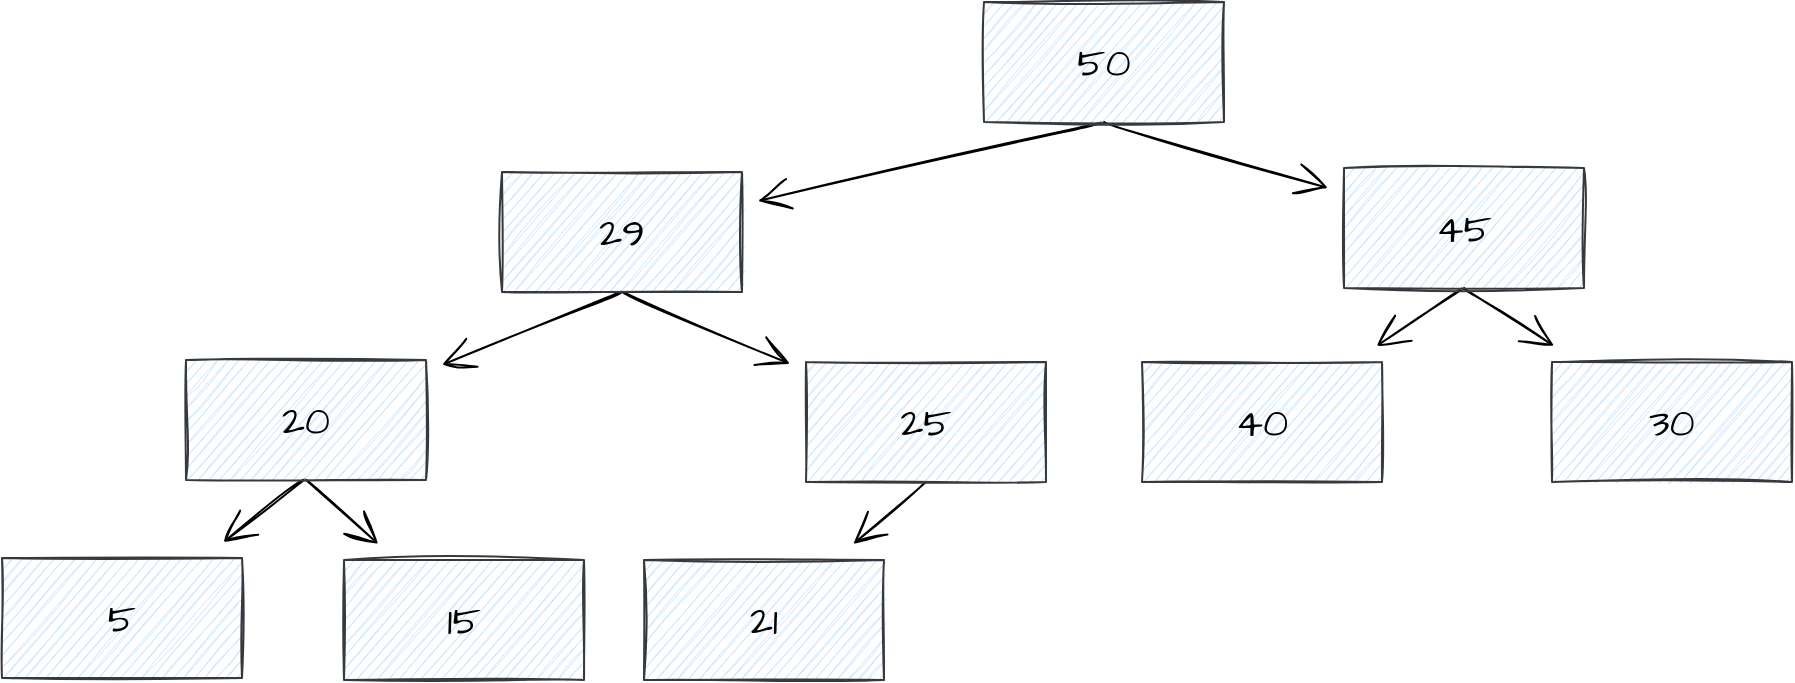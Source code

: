 <mxfile version="15.8.8" type="github">
  <diagram id="w47UxYp4E5OJKgiS-P41" name="Page-1">
    <mxGraphModel dx="1652" dy="924" grid="0" gridSize="10" guides="1" tooltips="1" connect="1" arrows="1" fold="1" page="0" pageScale="1" pageWidth="850" pageHeight="1100" math="0" shadow="0">
      <root>
        <mxCell id="0" />
        <mxCell id="1" parent="0" />
        <mxCell id="gvUc9Otj5M6oI9_e2Gob-3" style="edgeStyle=none;curved=1;rounded=0;sketch=1;hachureGap=4;orthogonalLoop=1;jettySize=auto;html=1;exitX=0.5;exitY=1;exitDx=0;exitDy=0;fontFamily=Architects Daughter;fontSource=https%3A%2F%2Ffonts.googleapis.com%2Fcss%3Ffamily%3DArchitects%2BDaughter;fontSize=16;endArrow=open;startSize=14;endSize=14;sourcePerimeterSpacing=8;targetPerimeterSpacing=8;" edge="1" parent="1" source="gvUc9Otj5M6oI9_e2Gob-1" target="gvUc9Otj5M6oI9_e2Gob-2">
          <mxGeometry relative="1" as="geometry" />
        </mxCell>
        <mxCell id="gvUc9Otj5M6oI9_e2Gob-5" style="edgeStyle=none;curved=1;rounded=0;sketch=1;hachureGap=4;orthogonalLoop=1;jettySize=auto;html=1;exitX=0.5;exitY=1;exitDx=0;exitDy=0;fontFamily=Architects Daughter;fontSource=https%3A%2F%2Ffonts.googleapis.com%2Fcss%3Ffamily%3DArchitects%2BDaughter;fontSize=16;endArrow=open;startSize=14;endSize=14;sourcePerimeterSpacing=8;targetPerimeterSpacing=8;" edge="1" parent="1" source="gvUc9Otj5M6oI9_e2Gob-1" target="gvUc9Otj5M6oI9_e2Gob-4">
          <mxGeometry relative="1" as="geometry" />
        </mxCell>
        <mxCell id="gvUc9Otj5M6oI9_e2Gob-1" value="50" style="rounded=0;whiteSpace=wrap;html=1;sketch=1;hachureGap=4;fontFamily=Architects Daughter;fontSource=https%3A%2F%2Ffonts.googleapis.com%2Fcss%3Ffamily%3DArchitects%2BDaughter;fontSize=20;fillColor=#cce5ff;strokeColor=#36393d;" vertex="1" parent="1">
          <mxGeometry x="202" y="-18" width="120" height="60" as="geometry" />
        </mxCell>
        <mxCell id="gvUc9Otj5M6oI9_e2Gob-11" style="edgeStyle=none;curved=1;rounded=0;sketch=1;hachureGap=4;orthogonalLoop=1;jettySize=auto;html=1;exitX=0.5;exitY=1;exitDx=0;exitDy=0;fontFamily=Architects Daughter;fontSource=https%3A%2F%2Ffonts.googleapis.com%2Fcss%3Ffamily%3DArchitects%2BDaughter;fontSize=16;endArrow=open;startSize=14;endSize=14;sourcePerimeterSpacing=8;targetPerimeterSpacing=8;" edge="1" parent="1" source="gvUc9Otj5M6oI9_e2Gob-2" target="gvUc9Otj5M6oI9_e2Gob-10">
          <mxGeometry relative="1" as="geometry" />
        </mxCell>
        <mxCell id="gvUc9Otj5M6oI9_e2Gob-13" style="edgeStyle=none;curved=1;rounded=0;sketch=1;hachureGap=4;orthogonalLoop=1;jettySize=auto;html=1;exitX=0.5;exitY=1;exitDx=0;exitDy=0;fontFamily=Architects Daughter;fontSource=https%3A%2F%2Ffonts.googleapis.com%2Fcss%3Ffamily%3DArchitects%2BDaughter;fontSize=16;endArrow=open;startSize=14;endSize=14;sourcePerimeterSpacing=8;targetPerimeterSpacing=8;" edge="1" parent="1" source="gvUc9Otj5M6oI9_e2Gob-2" target="gvUc9Otj5M6oI9_e2Gob-12">
          <mxGeometry relative="1" as="geometry" />
        </mxCell>
        <mxCell id="gvUc9Otj5M6oI9_e2Gob-2" value="29" style="rounded=0;whiteSpace=wrap;html=1;sketch=1;hachureGap=4;fontFamily=Architects Daughter;fontSource=https%3A%2F%2Ffonts.googleapis.com%2Fcss%3Ffamily%3DArchitects%2BDaughter;fontSize=20;fillColor=#cce5ff;strokeColor=#36393d;" vertex="1" parent="1">
          <mxGeometry x="-39" y="67" width="120" height="60" as="geometry" />
        </mxCell>
        <mxCell id="gvUc9Otj5M6oI9_e2Gob-7" style="edgeStyle=none;curved=1;rounded=0;sketch=1;hachureGap=4;orthogonalLoop=1;jettySize=auto;html=1;exitX=0.5;exitY=1;exitDx=0;exitDy=0;fontFamily=Architects Daughter;fontSource=https%3A%2F%2Ffonts.googleapis.com%2Fcss%3Ffamily%3DArchitects%2BDaughter;fontSize=16;endArrow=open;startSize=14;endSize=14;sourcePerimeterSpacing=8;targetPerimeterSpacing=8;" edge="1" parent="1" source="gvUc9Otj5M6oI9_e2Gob-4" target="gvUc9Otj5M6oI9_e2Gob-6">
          <mxGeometry relative="1" as="geometry" />
        </mxCell>
        <mxCell id="gvUc9Otj5M6oI9_e2Gob-9" style="edgeStyle=none;curved=1;rounded=0;sketch=1;hachureGap=4;orthogonalLoop=1;jettySize=auto;html=1;exitX=0.5;exitY=1;exitDx=0;exitDy=0;fontFamily=Architects Daughter;fontSource=https%3A%2F%2Ffonts.googleapis.com%2Fcss%3Ffamily%3DArchitects%2BDaughter;fontSize=16;endArrow=open;startSize=14;endSize=14;sourcePerimeterSpacing=8;targetPerimeterSpacing=8;" edge="1" parent="1" source="gvUc9Otj5M6oI9_e2Gob-4" target="gvUc9Otj5M6oI9_e2Gob-8">
          <mxGeometry relative="1" as="geometry" />
        </mxCell>
        <mxCell id="gvUc9Otj5M6oI9_e2Gob-4" value="45" style="rounded=0;whiteSpace=wrap;html=1;sketch=1;hachureGap=4;fontFamily=Architects Daughter;fontSource=https%3A%2F%2Ffonts.googleapis.com%2Fcss%3Ffamily%3DArchitects%2BDaughter;fontSize=20;fillColor=#cce5ff;strokeColor=#36393d;" vertex="1" parent="1">
          <mxGeometry x="382" y="65" width="120" height="60" as="geometry" />
        </mxCell>
        <mxCell id="gvUc9Otj5M6oI9_e2Gob-6" value="30" style="rounded=0;whiteSpace=wrap;html=1;sketch=1;hachureGap=4;fontFamily=Architects Daughter;fontSource=https%3A%2F%2Ffonts.googleapis.com%2Fcss%3Ffamily%3DArchitects%2BDaughter;fontSize=20;fillColor=#cce5ff;strokeColor=#36393d;" vertex="1" parent="1">
          <mxGeometry x="486" y="162" width="120" height="60" as="geometry" />
        </mxCell>
        <mxCell id="gvUc9Otj5M6oI9_e2Gob-8" value="40" style="rounded=0;whiteSpace=wrap;html=1;sketch=1;hachureGap=4;fontFamily=Architects Daughter;fontSource=https%3A%2F%2Ffonts.googleapis.com%2Fcss%3Ffamily%3DArchitects%2BDaughter;fontSize=20;fillColor=#cce5ff;strokeColor=#36393d;" vertex="1" parent="1">
          <mxGeometry x="281" y="162" width="120" height="60" as="geometry" />
        </mxCell>
        <mxCell id="gvUc9Otj5M6oI9_e2Gob-19" style="edgeStyle=none;curved=1;rounded=0;sketch=1;hachureGap=4;orthogonalLoop=1;jettySize=auto;html=1;exitX=0.5;exitY=1;exitDx=0;exitDy=0;fontFamily=Architects Daughter;fontSource=https%3A%2F%2Ffonts.googleapis.com%2Fcss%3Ffamily%3DArchitects%2BDaughter;fontSize=16;endArrow=open;startSize=14;endSize=14;sourcePerimeterSpacing=8;targetPerimeterSpacing=8;" edge="1" parent="1" source="gvUc9Otj5M6oI9_e2Gob-10" target="gvUc9Otj5M6oI9_e2Gob-18">
          <mxGeometry relative="1" as="geometry" />
        </mxCell>
        <mxCell id="gvUc9Otj5M6oI9_e2Gob-10" value="25" style="rounded=0;whiteSpace=wrap;html=1;sketch=1;hachureGap=4;fontFamily=Architects Daughter;fontSource=https%3A%2F%2Ffonts.googleapis.com%2Fcss%3Ffamily%3DArchitects%2BDaughter;fontSize=20;fillColor=#cce5ff;strokeColor=#36393d;" vertex="1" parent="1">
          <mxGeometry x="113" y="162" width="120" height="60" as="geometry" />
        </mxCell>
        <mxCell id="gvUc9Otj5M6oI9_e2Gob-15" style="edgeStyle=none;curved=1;rounded=0;sketch=1;hachureGap=4;orthogonalLoop=1;jettySize=auto;html=1;exitX=0.5;exitY=1;exitDx=0;exitDy=0;fontFamily=Architects Daughter;fontSource=https%3A%2F%2Ffonts.googleapis.com%2Fcss%3Ffamily%3DArchitects%2BDaughter;fontSize=16;endArrow=open;startSize=14;endSize=14;sourcePerimeterSpacing=8;targetPerimeterSpacing=8;" edge="1" parent="1" source="gvUc9Otj5M6oI9_e2Gob-12" target="gvUc9Otj5M6oI9_e2Gob-14">
          <mxGeometry relative="1" as="geometry" />
        </mxCell>
        <mxCell id="gvUc9Otj5M6oI9_e2Gob-17" style="edgeStyle=none;curved=1;rounded=0;sketch=1;hachureGap=4;orthogonalLoop=1;jettySize=auto;html=1;exitX=0.5;exitY=1;exitDx=0;exitDy=0;fontFamily=Architects Daughter;fontSource=https%3A%2F%2Ffonts.googleapis.com%2Fcss%3Ffamily%3DArchitects%2BDaughter;fontSize=16;endArrow=open;startSize=14;endSize=14;sourcePerimeterSpacing=8;targetPerimeterSpacing=8;" edge="1" parent="1" source="gvUc9Otj5M6oI9_e2Gob-12" target="gvUc9Otj5M6oI9_e2Gob-16">
          <mxGeometry relative="1" as="geometry" />
        </mxCell>
        <mxCell id="gvUc9Otj5M6oI9_e2Gob-12" value="20" style="rounded=0;whiteSpace=wrap;html=1;sketch=1;hachureGap=4;fontFamily=Architects Daughter;fontSource=https%3A%2F%2Ffonts.googleapis.com%2Fcss%3Ffamily%3DArchitects%2BDaughter;fontSize=20;fillColor=#cce5ff;strokeColor=#36393d;" vertex="1" parent="1">
          <mxGeometry x="-197" y="161" width="120" height="60" as="geometry" />
        </mxCell>
        <mxCell id="gvUc9Otj5M6oI9_e2Gob-14" value="5" style="rounded=0;whiteSpace=wrap;html=1;sketch=1;hachureGap=4;fontFamily=Architects Daughter;fontSource=https%3A%2F%2Ffonts.googleapis.com%2Fcss%3Ffamily%3DArchitects%2BDaughter;fontSize=20;fillColor=#cce5ff;strokeColor=#36393d;" vertex="1" parent="1">
          <mxGeometry x="-289" y="260" width="120" height="60" as="geometry" />
        </mxCell>
        <mxCell id="gvUc9Otj5M6oI9_e2Gob-16" value="15" style="rounded=0;whiteSpace=wrap;html=1;sketch=1;hachureGap=4;fontFamily=Architects Daughter;fontSource=https%3A%2F%2Ffonts.googleapis.com%2Fcss%3Ffamily%3DArchitects%2BDaughter;fontSize=20;fillColor=#cce5ff;strokeColor=#36393d;" vertex="1" parent="1">
          <mxGeometry x="-118" y="261" width="120" height="60" as="geometry" />
        </mxCell>
        <mxCell id="gvUc9Otj5M6oI9_e2Gob-18" value="21" style="rounded=0;whiteSpace=wrap;html=1;sketch=1;hachureGap=4;fontFamily=Architects Daughter;fontSource=https%3A%2F%2Ffonts.googleapis.com%2Fcss%3Ffamily%3DArchitects%2BDaughter;fontSize=20;fillColor=#cce5ff;strokeColor=#36393d;" vertex="1" parent="1">
          <mxGeometry x="32" y="261" width="120" height="60" as="geometry" />
        </mxCell>
      </root>
    </mxGraphModel>
  </diagram>
</mxfile>
